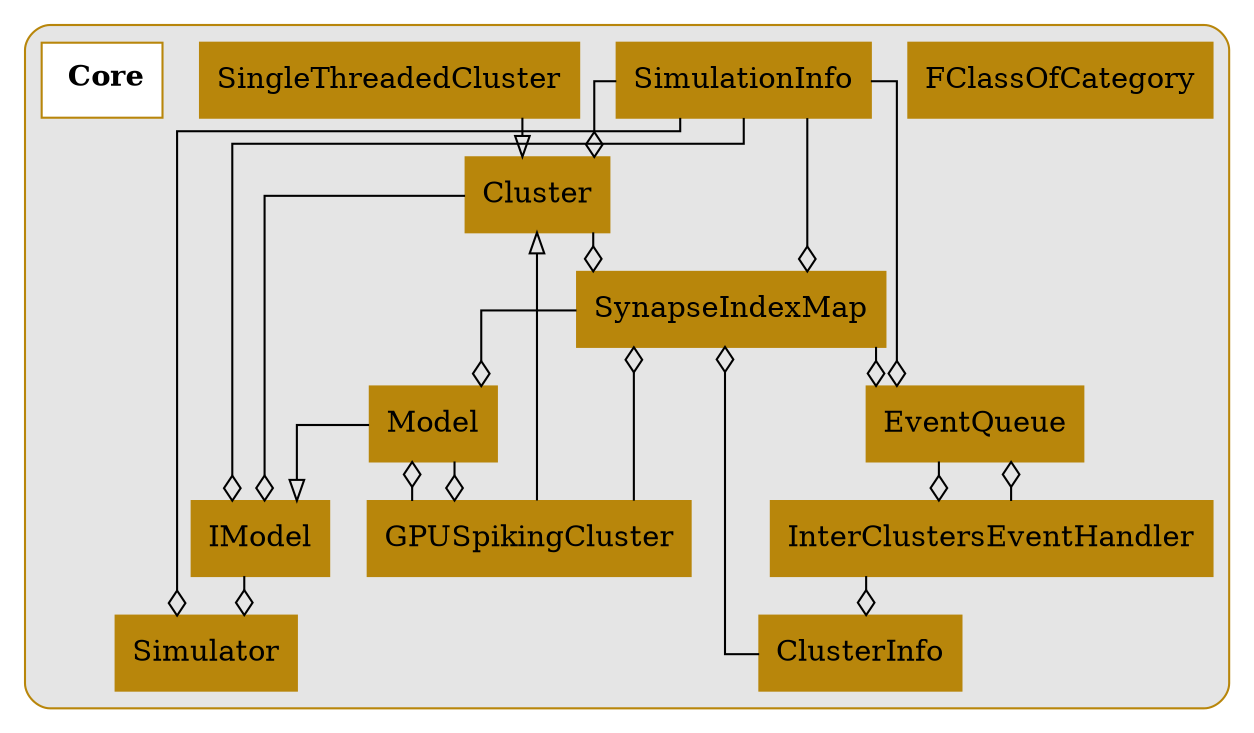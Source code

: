 digraph{
	 graph [splines=ortho]

	subgraph clusterCore {
		style = rounded
		bgcolor = grey90
		color = darkgoldenrod
		node [shape = record, color = darkgoldenrod];

		Cluster[label = Cluster, style = filled];
		ClusterInfo[label = ClusterInfo, style = filled];
		EventQueue[label = EventQueue, style = filled];
		FClassOfCategory[label = FClassOfCategory, style = filled];
		GPUSpikingCluster[label = GPUSpikingCluster, style = filled];
		IModel[label = IModel, style = filled];
		InterClustersEventHandler[label = InterClustersEventHandler, style = filled];
		Model[label = Model, style = filled];
		SimulationInfo[label = SimulationInfo, style = filled];
		Simulator[label = Simulator, style = filled];
		SingleThreadedCluster[label = SingleThreadedCluster, style = filled];
		SynapseIndexMap[label = SynapseIndexMap, style = filled];
		Core[label =< <B> Core</B>>, style = bold, fillcolor = white, style = filled];


		//------LAYOUT FOR SUBGRAPH------


		rankdir = BT; // Rank Direction Bottom to Top
		nodesep = 1.5; // Node Separation
		ranksep = 1.5; // Rank Separation


		//INHERITANCE//


		GPUSpikingCluster -> Cluster [arrowhead=empty];

		Model -> IModel [arrowhead=empty];

		SingleThreadedCluster -> Cluster [arrowhead=empty];


		//COMPOSITION//


		SimulationInfo -> Cluster [arrowhead=ediamond];

		InterClustersEventHandler -> ClusterInfo [arrowhead=ediamond];

		InterClustersEventHandler -> EventQueue [arrowhead=ediamond];
		SimulationInfo -> EventQueue [arrowhead=ediamond];
		SynapseIndexMap -> EventQueue [arrowhead=ediamond];

		Model -> GPUSpikingCluster [arrowhead=ediamond];

		Cluster -> IModel [arrowhead=ediamond];
		SimulationInfo -> IModel [arrowhead=ediamond];

		EventQueue -> InterClustersEventHandler [arrowhead=ediamond];

		GPUSpikingCluster -> Model [arrowhead=ediamond];
		SynapseIndexMap -> Model [arrowhead=ediamond];

		IModel -> Simulator [arrowhead=ediamond];
		SimulationInfo -> Simulator [arrowhead=ediamond];

		Cluster -> SynapseIndexMap [arrowhead=ediamond];
		ClusterInfo -> SynapseIndexMap [arrowhead=ediamond];
		GPUSpikingCluster -> SynapseIndexMap [arrowhead=ediamond];
		SimulationInfo -> SynapseIndexMap [arrowhead=ediamond];
	}//end subgraph Core
}//end digraph